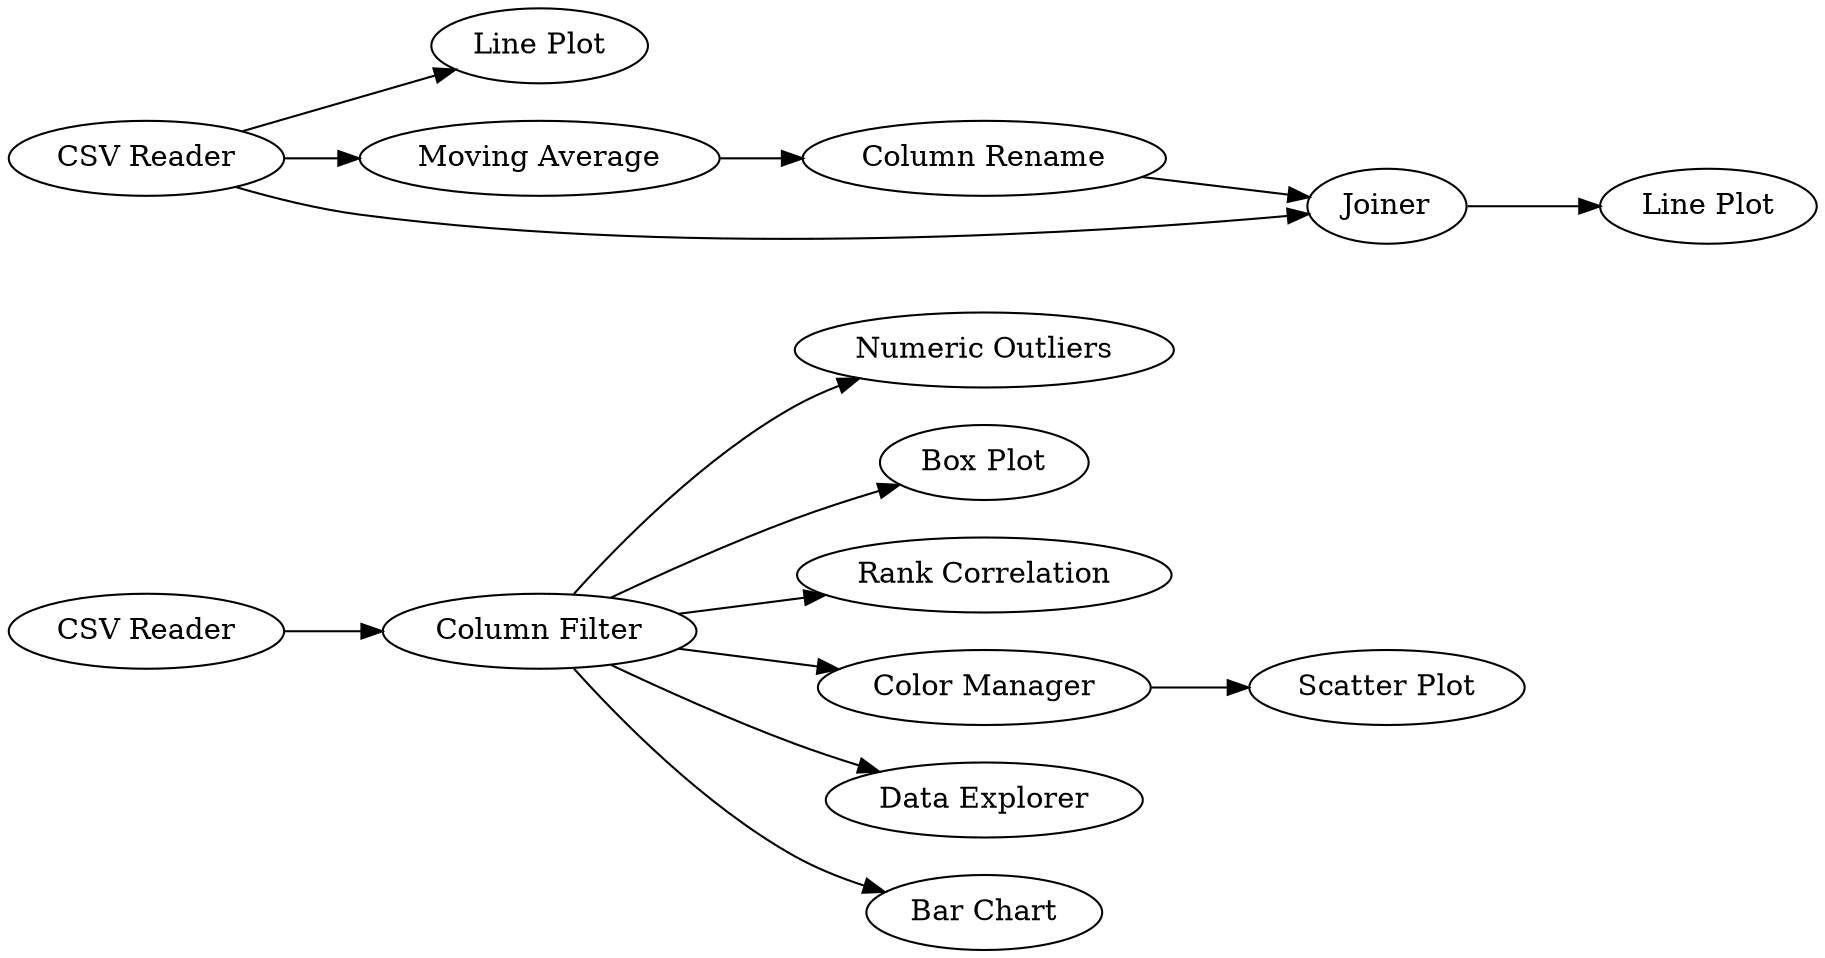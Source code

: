 digraph {
	"9123596048049282332_20" [label="Scatter Plot"]
	"9123596048049282332_22" [label="Line Plot"]
	"9123596048049282332_5" [label="Moving Average"]
	"9123596048049282332_4" [label="Line Plot"]
	"9123596048049282332_17" [label="Numeric Outliers"]
	"9123596048049282332_18" [label="Box Plot"]
	"9123596048049282332_21" [label="Column Filter"]
	"9123596048049282332_24" [label="Rank Correlation"]
	"9123596048049282332_25" [label="Color Manager"]
	"9123596048049282332_15" [label="CSV Reader"]
	"9123596048049282332_16" [label="Data Explorer"]
	"9123596048049282332_1" [label="CSV Reader"]
	"9123596048049282332_19" [label="Bar Chart"]
	"9123596048049282332_8" [label="Column Rename"]
	"9123596048049282332_7" [label=Joiner]
	"9123596048049282332_21" -> "9123596048049282332_19"
	"9123596048049282332_25" -> "9123596048049282332_20"
	"9123596048049282332_5" -> "9123596048049282332_8"
	"9123596048049282332_21" -> "9123596048049282332_25"
	"9123596048049282332_15" -> "9123596048049282332_21"
	"9123596048049282332_21" -> "9123596048049282332_16"
	"9123596048049282332_21" -> "9123596048049282332_18"
	"9123596048049282332_8" -> "9123596048049282332_7"
	"9123596048049282332_1" -> "9123596048049282332_5"
	"9123596048049282332_1" -> "9123596048049282332_22"
	"9123596048049282332_7" -> "9123596048049282332_4"
	"9123596048049282332_1" -> "9123596048049282332_7"
	"9123596048049282332_21" -> "9123596048049282332_24"
	"9123596048049282332_21" -> "9123596048049282332_17"
	rankdir=LR
}
